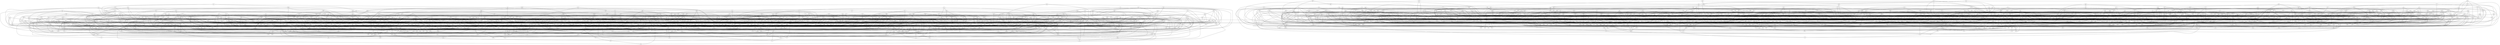 graph {
  hxf -- vkx
  nrc -- kvx, pzd, xgt
  jsp -- kqz, djz, fzb
  lmc -- rjz
  brp -- gbb, vgr, dlg
  shv -- dbz
  gkh -- cps
  fqd -- kkv, gvv, bcr
  xst -- kvj, mlf, mlr
  zzn -- nck, ttg
  tcv -- vdf, zrr
  gbb -- hbn, fzs, rch
  xrm -- fxr, mtm, nzf, czj
  ctt -- rbb, pqq
  bff -- bpt, bgc
  cpg -- nfx, rxv, khr
  bkd -- bqq, jmv, qnv
  pzn -- xgt, ndb
  xhx -- jhm, zkn, ldc
  knz -- qcf, cfk, cgk, rxv
  jgv -- sqx, jsg, ktf, tzb, zrr
  qlc -- bhc, xcx, rnz, jhm
  lxg -- xrz, bcv, krk
  phx -- kqv, bxr, xsg, hlq
  qbc -- trd, xlp, dpn, mzg
  nzf -- mlh
  mjs -- lnk, rmx, zkh, bbz
  tpd -- qmq, xgp, krk, zqk
  pdb -- njv, glt, vrv, cks, ncc
  zvs -- crk, dml, hmz, bsx
  xnz -- xtx
  qbx -- mxm, kqn, sft
  nhk -- gqx, gst, vtg, zhg
  bss -- rpd, pft, llq
  bsm -- qfd
  kkv -- fbr
  cgq -- zkk, tpl, fvh
  fxl -- qkp, zbl, xlv, jhp
  hkd -- zrr, jrb, gbq, bjn
  rvj -- pxc, nrc, fxr, xzd
  kpf -- kjk
  kgd -- dmz, ghn, pkz, jmr
  ldq -- ztz, ltn, hlp, tmv
  jln -- rfv, bgc
  gpr -- snq, fxv, jln
  hth -- lqj, tsg
  xdk -- rhr, prf, cxs, fkc
  bdn -- mns, lps, lnm, mnc, fnm
  xhk -- rqk, cfk, kkz, kkd, djz
  kmg -- bsm, frd, hnf, trt, mqg, vhj
  jpt -- ftj, nvz, mvh, lfv
  bdz -- fvh, flr, gqj, bmp
  ggp -- dzk, xhq
  sjp -- cks
  mnc -- tmp, ggp
  vfh -- fgh, gff
  mvz -- qdh
  frv -- hhr, tpl, mgj, jkt
  ktc -- dgc, jvs, jcx
  stf -- nlq, dxc, xtz
  xvg -- bmp, rcj
  frp -- mjg, dtj
  lcl -- cnl, bvr, gnb
  gsb -- tnl, zlq, hjr, hsx
  zpn -- ltn, xrn, mzj, rxj
  bls -- gvl, fhs
  rfk -- qbc, xqm, tnk
  rzg -- xpb, hsx, bck
  npk -- gcd, mtk
  xbx -- cjl, hjn, nxl, tcv, tnh, rqv
  bjp -- mrx, xrn, xnk
  bdk -- hjr, ftv
  glt -- rrc, rpl, xfl, hmg
  gms -- xdr
  hdl -- hnr, mnx, sss
  fjg -- php, rjk, svt
  mqg -- tps, kgm, gqj
  fjl -- cch, gct, ndk, scj, brv, rgg
  xrr -- vjv, zqk, vxp
  pzq -- tzv
  dml -- pdm, tjh, gcd
  ssx -- dhv, mrx, kdp
  bqd -- gph, xdb, qlp
  dvq -- frb, qmn, vdq, kkd, mvs
  qtk -- xdq
  vdf -- vhr
  pft -- bqk, gcj
  bjv -- jsp, dgr, fjt, jsj
  hmj -- xnm, nkf, gfg, pnf
  crd -- znq, kmn, hdv
  pgm -- tnq
  mgv -- xvn, vtb, spk, xqm, sqh
  cch -- tnh, zkn
  vkm -- gmr, mlg, xnr, tsf, qdj
  xpr -- lnb, qng, zcm, ncc
  jkt -- qsk
  bqk -- ktf, xll
  gxk -- hfg, csr, vmk
  mkp -- hsf, khr, khs, kcj
  gtk -- nlh, nvx, ktr, ddr
  llx -- sdh, bdh, zpk, hxr
  tsg -- vvt
  gkg -- sdn, mlg, qfn
  pnq -- jdk
  zcn -- jsv, gzk, fjg
  vpd -- gqj, hdp, cxp, tps
  dqx -- kqn, tdm
  bqq -- dhv
  ctk -- xpv, tcf, bsl
  mrt -- jln, pbl, gkl
  zbl -- fpg, cxk
  rkh -- fzb, fxc, tzv, jvv
  vvj -- qhl, lcj, zkh
  psk -- dtv
  ppv -- mvg, qhc, rds, vgk, nzf, pqm
  zxl -- gch, njl, rfm, jms
  djr -- lsl, ptb, mzs
  zxq -- mtm, tjf
  nsl -- msg, rpv
  lzk -- rdf, zsh, grl, zcv
  jrc -- dtp, fnm, rcx, fnz
  xjk -- vvj, xhq, krk
  lnk -- cvt, jcg, jmk, sqg, qmg
  xsz -- sqg, dpj
  gvs -- cks
  mvs -- bxr, kgm, zvg, pzf, xxb
  qmc -- hjr
  hbr -- prk, fvm
  xdb -- vtm, nmv
  nfx -- tzv, drm, fpg
  drk -- hhg, spn, jpm
  zjb -- khz, bjp
  vjs -- jzn, zlv
  skp -- lfz, jkx, tsr, dtz, nzc, dqq
  zbb -- dgz, bck
  jkm -- ncc, mpf, hlq
  qvh -- fgh, hbr
  lqs -- ktt, qtn, tkk, htb
  pnt -- jsv, qtb, prv
  hmk -- kzm, dzm, rfl
  hzm -- lsl, fnz, xkp, mmk
  mzx -- dvg, qmn, jzc, fvm, qsl
  psp -- kmb, cxd, zvx, nmf
  fxk -- pxk, kjd, bcf, grh, bcr
  jvr -- mtv, lfv, vbj
  jmt -- qcs, nxs, jpr, crg
  drt -- kcj, lfv
  gcl -- cnn, zzn, smz, pmc
  cxt -- nhf, hmd, rnm, vbn
  tlv -- kzg, dqn, cxp, nrl
  qjx -- qdh, qmm, jnx
  njm -- nrz, rkx
  mnl -- xvg, zpk, mlp
  rcx -- xtx, dzm, jsk
  nbh -- bhd, tvj
  nmh -- mzs
  vbk -- xfl, mvs
  mkm -- lxs, rnr, bjt, zsq, ftj
  nxl -- ttt, drs
  jbt -- qlt, hqb, hpx, qbx
  zcs -- xnf
  kdq -- rrx, kkd
  pzx -- bkp, vfh, fnf, lfb
  crx -- gpb, zsl, xsd
  kmn -- bdm, tbx, nrz
  tnm -- ljl, djz, nrv, xlt, qkp, xpt
  lxv -- pqq, tbp, ttj, bqd
  lbh -- csr
  rrt -- lfx, bsl, phj, hsq
  ptl -- rlj
  mbd -- gvs, msf, zrh, mbs
  cnz -- zjt, fcz, knn, bcr
  qxk -- mss, hpb
  tzb -- ptb, ttv
  gxx -- jkp
  vjr -- ftv
  ktt -- xdr, dzk
  mxq -- bls, pkz, qtk, rbz
  nfl -- kbf, phx, knq, cng, mqb
  lfv -- gdv
  bfp -- txm, zvx, zsz
  qzn -- nvx
  lvr -- vpn, nnm, qxk
  qhp -- rpl, nsj, ltn
  kkd -- kvx
  zhk -- frk, mtb, znj
  xcp -- szf, dpn, bzn, ccl
  zcb -- kmb, krl, mks
  jsf -- npk
  glf -- pbx
  stg -- lfx, pxj, dqs, djm
  tbq -- cxs, dgz
  shn -- gvl, tcf
  dqr -- zhb, bdm, tcr, ddr, bkj
  bsl -- hgg, hpt
  fbf -- rlj, lbx
  phl -- xqz, zpm, zxp, knt
  srx -- smb, pxk, fnm, ptl
  snq -- tsz
  fzx -- xsg, fvh
  rqq -- znq, xgf, tbs
  rff -- czj, mqg, dtz, ntj
  crz -- rfv, czg, zsq
  rxx -- bmf, jdk, crk, hfg
  zhh -- ztc
  tqk -- mmd, szn
  kfb -- hjm, bxl, xqz, mmc
  ntj -- xnk, hhc
  vzj -- ktp, srv
  qcv -- mzd, jsg
  kzf -- sjv, ctx, sgq, mgj
  xqz -- xdr, skh
  jrx -- zcp, sqx, vjc, drs
  bsb -- qmh, hhk, pxc
  mvp -- frk, mdm, gxx
  php -- ggq
  mpf -- qsk, pdr
  hpf -- cdj, qdb
  hdv -- spn
  nrr -- vvm
  njx -- tnh, txm, fsd, cjr
  mvg -- klg, mjg
  xvt -- xtz, xqm
  qlt -- gsz, kvd, zqv
  bxl -- sqh, zjh, kjh
  clp -- gcs, rjz
  kzg -- kht, nrh
  pfm -- ffx, sfc, zfj, hpr, hth
  lxs -- vcz, vbk, fzx, xpn
  xnr -- bck
  vkc -- lqj, szn, bfp
  rhr -- ggq
  dfq -- jpt, rxx, ztz, jmv
  vtm -- zrh
  szd -- ggp, dxc, vvm
  mnf -- xvd, frh, prv, hlg
  qdb -- rgn, mcr
  bxd -- hdl, ljh, dvt, vsx, jvl
  snb -- kxk
  lqf -- rqv, lvk, bkm, qxg
  hlb -- nrv, ttj, vvx
  ghn -- xll, trd
  vcs -- bkm, ffj
  jhr -- lth, gbv, hsc
  rkz -- pcm
  fbh -- dcj, hgz, bgc
  ljz -- fbf, bjh, pdk, htb
  jsj -- tnq, qvh, dlc
  phj -- gms, xqm
  fmt -- pkp, mqp
  ssj -- pbx, clc, vjs
  sbb -- zkp
  ldz -- clt, gzk, spz, gsc
  vgh -- nzl, zbl, ctx
  dkb -- smb, pql, hpt, jbs
  mmk -- rpj, rgk, lrh, gvf, rrt
  qsl -- tbx, gxk
  ncq -- rsv, qhc, mbr, qfv
  bgd -- mlp, vck, hsc
  xjh -- cnn, zcs, jxp, ndk, psk
  spt -- cvt, fhs, mmt, nhq, bgh
  pgs -- ctd, qbz, klg, txs
  hgp -- qhp, pzn, xlv
  kjs -- xjx, llb, jqd
  qdx -- rkz, dsg, hrs
  bth -- nsl, rrc, bhx, pzz, sph, ccj
  flr -- xgs, frp
  dcm -- pnq, tdq, bvr, dvs
  gzl -- qng, ccj, nrh, lfg
  xdq -- jgc, hxf
  txg -- vqh, xtm, lxs, dbz
  kps -- sbv, dhv, jdk, ppr, lxz
  vng -- mjg
  zsz -- kjd
  fsc -- mmt, bkm, jms, zjh
  rmp -- lhd
  bsj -- qzn, drn, lnt, tps
  fcz -- rql, ggq
  kzm -- mbn, rlj
  xhb -- qnn, bhz, xhm, shn
  tvx -- fcg, spz
  xfj -- dcg, xsz
  fcq -- fnz, dfp, ktl, qgg
  tpq -- zgg, rht, qjj
  nkf -- mdp, njs, ssz, xpk
  qrv -- pcm, lfz
  hrm -- dgr
  gsz -- jcf
  hcg -- rpd, qjn, dtp, pmm
  lpc -- mss
  kqz -- tmm, jmz
  fst -- bbn, fxh, bxx
  zdb -- tsx, flr, vng, vvx
  tbs -- nbz, rmn, rxs
  dgx -- vvj, xpb, jnj
  ccj -- blx
  qfr -- tsr, gdg, fxt
  lhh -- mlz, vmk, mlp, cvp
  qms -- dxc
  gmc -- lqz, xnc, pbl, fhp
  hbn -- kmb
  gmt -- bcf
  htq -- pmp, psb, hlq, vzj, ptm
  hrb -- pzr, ccj, zlb, fbk
  thd -- zlv, xgs, zgg
  qcg -- hdr, tqv, kpf
  hqb -- zkh, qdh, gmr
  xrn -- clc, hfg
  tfp -- ctx
  grm -- hjt, kzm, mss, knr
  bhx -- vjs, nzf, sbb
  xsb -- hqp, jgc, sqg
  brc -- jvl
  bxg -- xnm, ndk, jpq, dng
  ktr -- mrx, mtv
  ctj -- xsb, jqh, drf, vkm, nmh
  tjf -- cfl, rmp
  cxd -- scp, chj
  rnt -- zvv, crx, fsg
  vvs -- qgg, vjr, xst, knm
  hhg -- ljl
  rqk -- jsf
  kvj -- sqh
  hts -- njm, kjs, hsf
  kqn -- nxk
  xch -- brc, zkk
  xhv -- czg
  rrs -- tvj, zll
  mcp -- nrc, ljh, snb, hlq
  xhl -- xtm, kbf, jhl, shj
  skf -- frx, fjr, tgg, vqr
  jgr -- mcr, gst, kkb
  tff -- ncn, lfz, xfl
  dks -- vdf, xgd
  mgj -- rxx, rpn
  kfv -- tmv, ckx, tjf
  qnm -- hzc, trv, fkk, llm
  jjq -- gqx, dqs, nxs, gch
  zkp -- nrv
  xvn -- bqk, tmp, xnr
  qnz -- zsz
  jvf -- cph, hdp, mrk, pzq, jkm
  xxt -- php, szd, xgh
  vhp -- gms, ptb, pxr, hdr
  sxz -- xfd, xht, vvj, fcj
  lns -- jqh, vdf, knx
  bkp -- qvh, gmc
  gnb -- pzr
  zsv -- pzr, sbp, gdg, nsj
  xgl -- bdc, tvz, msg, svc
  zvv -- dcj, hvl
  pcx -- nmv, kmn
  qbk -- dsz, vxp, zbq, xvt
  znq -- lhd
  jhp -- zzd, tbp, drt
  ggs -- mxj, nsj, klt, xqv
  fbt -- hrm, qfv, gdv, xvg, zkp
  jzm -- qgg, kkb, qmg, snt, bfp
  bfb -- jmr, ldc, vns, mvz
  ggz -- jcf
  fzs -- zrb, zhk, zfb
  dqs -- hmd, rgg
  xpb -- xll
  btp -- mlr, svh, rhr
  sqz -- mks, bbz, zmj
  jpm -- sgq, zkp, dvt
  jkc -- zbk, shn, mbn
  dvg -- mlp, nrz, cnd, gmt
  lfg -- pdz
  qkp -- tqj, rxj, grl
  fkc -- qxg, zqv
  dqn -- nxp, pkp, vqz, vzj
  bpq -- gms
  jjv -- kgm, snq, tsz, cvp, xch
  dsz -- bls, pqt, qmc
  zhc -- dvg, rbb, xch
  cck -- mdm, hpt
  mgm -- dqx, fhs, jmk
  ccc -- mzs, fcb
  ggc -- jhl, snb, gqc, klj
  ptb -- kvf
  qtb -- zxp, dpj
  qfv -- gnb
  cvt -- dgj, rnm, brv, tnl
  pkk -- mlr
  zkj -- kvf, fnz
  hlv -- scj, pnf, xhb, xdk
  lcc -- skv, lft
  vgk -- xxb
  hnf -- pxs, vck, hnr
  fzg -- gct, xht, dqs, jxp
  bxs -- scp, kzh, qmm, dpn
  fsd -- xnf, sjh, dbp
  jpz -- cjr, xxt, pxj, zkj, nkk
  jlx -- kcn, tsc, qms
  lfb -- kht, bdm, dvg
  mzj -- frx, xnk
  dhf -- mkn, hmk, xkk, jnj
  nlh -- lxq, zsq
  mmc -- bgh, qtn, qpk
  gpn -- zjt, xpv, rch, qmg, lsx
  nxp -- nrv, xrq, tfp
  dtd -- tcj, cnd, rds, khr
  rsv -- rxx, gvs, jzz
  ktk -- mrq, tcd, rkm
  cxp -- mqj, xtm
  nsv -- xfd, xnf
  pzf -- jkt
  ngt -- bpq, sfc, rjz
  dfp -- jmk, hpf
  ngx -- dgj, znj, djm
  vzd -- xnz
  qcf -- mqp
  hfn -- gcs, szn
  mks -- rnz, vzd
  dcv -- mdj, vtb, bhd, spc
  czj -- sjp, vhj
  klx -- qrt, fxr
  hxr -- khs
  ndb -- dsg
  gdb -- mkz, kdq, dgc, xsd
  hhv -- qdh
  kbq -- vmk, fcr
  ghk -- knm, htb, qhl
  sjc -- ppx, zkn
  gsc -- ftv, kvs
  nnx -- xdq, dzk, xvd
  krx -- gft, ctt, bdh, zcm, bch
  xxk -- bdz, kkz, jcx
  hzz -- cdp
  ztc -- cng
  zlf -- zxp, vvt
  xvc -- fvm, qfv, mzj, lxq
  rrx -- tqj, cng, hvl
  ljs -- zsx, vvm, dmf, tqk
  zfp -- jmz, fxv, bdz, fjt
  mkz -- tcs, qnv, gdg
  htz -- hpr, ggq, jpr, ngt
  bxq -- ncc, tbx, nzl
  pdg -- jst
  xnm -- nrr
  gff -- bvr, pgm, dvs
  rxs -- zpr, hhk, pqq
  svt -- djr, nxs, qmc, vvt
  fkk -- gvl, trd
  qsb -- jcx, zcv, svl
  hmz -- qjj
  prk -- snq
  ckg -- vdq, qjj, hgz, ljl
  zkn -- hxf
  cgk -- pzf, svl, bxx
  zht -- qms
  cmt -- qtk, pft, vns
  ftm -- xqv, nbz, cvk, xtm
  bsx -- flt, nsj, zmv
  kvp -- bxx, rht
  zqx -- dfm, gcj, nmf, lvk, zjt
  gbq -- zrx
  cjl -- nck, zqv, ctk
  gcs -- kvm
  tpb -- kdj, ttg, qgz, hvg
  hqp -- zkr, kkb, qxk
  jxn -- bqh
  pbh -- jsg, bjn, srl
  zcm -- xgf
  lbx -- hgg, vjp
  klh -- cxk
  jgz -- fhp, rnt, fdq, mzj
  kcg -- pnq, lxq
  xht -- bdk
  trt -- mqg, ljv
  dtz -- lfg
  qbv -- jbs, gkh, tnk, rgg
  zhg -- bck, vtg, rbl
  bmx -- jsv, kjd
  vrv -- fvm
  ljr -- jpq, rck, pdg, nhv
  prv -- ssp, nmh
  fht -- kht, gpr, ljl
  jhj -- shl, ktt, dzm
  rtq -- vdr, gcj, sqh
  mmt -- tqf, ttt, gbb
  tnc -- nsv, scp, spz
  bqg -- bpt
  fnf -- hhr, zpk, zpr
  rjx -- sjh
  dmb -- rqv
  xkk -- mss, gsz
  tsc -- vhg
  llh -- dzk, pqt
  ffx -- gqx, zqv, dgx
  vrl -- lnl, mlh, znd, pzq
  kzh -- zfb, njl
  rfb -- zvb, szf, ngx, zcs, nbh
  rcj -- prk
  fjt -- gph, hgb
  vpt -- gkg, smb, xgm, btp, mxk
  grk -- xkk, zfj, cdp, xgd, nmf, zqd
  jzg -- ghn, mdj, qhl, nhq
  drn -- nvz, tcr
  lmb -- xjx, crk, vtp, qcm
  zfv -- kjh, vdr, jhm, hcg, hpb
  bdh -- zlv, tbr
  vhg -- lbl
  fgs -- zjh, cck, rql, rdl
  hch -- npk
  jvv -- bvr, shh, bbn
  svc -- zjb, rkz, bfq, kbq
  rfp -- pzd, rxb, ztc, lfv
  hct -- bcr, vxp, mxk, xdq
  hgn -- qcf, dgr, lft
  dbp -- vlr, jxn, mzs
  tbr -- xjx, bqg
  kvd -- lbx, prf
  jcx -- kql
  mbv -- kjd, cdj
  mxm -- tnc
  bkj -- qbz, pdr, ssx
  dkf -- kjh, fcb, vpn
  sss -- cmh, tsr, rpv, xpt
  zdg -- mbn
  xgh -- xhm, rzh
  gcv -- tnq, tsx, cnl, vlh, mnl, ftj
  kqg -- csr, xsg, xgz, qsl, tfq
  pdz -- pzd
  spj -- bkp, vnt, kmz, hgb, dmn
  njs -- hbn
  xzh -- dkd, mps, nxk, gvj
  xjq -- bjt, lfz, qfr, bff
  zgg -- xsq
  gvl -- vns
  tgk -- zzn, nlq, kjk, ggz
  dzj -- kvp, mbs, hmz
  hff -- ndq, dmz, pbh, htb, fbd
  sdh -- nvz, djz, rmk
  scx -- fst, gft, zcv, lxz
  bgb -- hzx, gvf, dfm, nhf
  sgn -- mvz, fbr
  kzr -- hnr, rvf, ndb
  gql -- nxl, xxt, gsc
  fml -- nzl, nlh, rvf, lnt, mgj
  vnc -- jms, nxs, bfp, qbv
  bjh -- zmj, pbv, jhj, nrg
  cnl -- bxq, tmn
  gph -- zzd, hhc
  zsx -- tpx
  vks -- pkz, zqd, bbz
  jrr -- lrr, fbr, lfx, xtx
  qfn -- xvk, zmj, rjx
  pmg -- khs
  pxr -- lsl
  vnt -- fjr, nsl
  nxs -- zcs
  jsq -- zlb, pnq, vqh
  xqn -- mcg, kbq
  frh -- sjh
  bhz -- qmm, hpx, bhc
  zts -- mtm, sng, tzv
  hdj -- slz, glf
  lnt -- sjp, kdp
  nlq -- sjc, mlf
  jvs -- frp, srv
  rdt -- prv, fcb, ggp, kkb
  txm -- lrh
  mvf -- gjc, qfr, vng, frb
  vgs -- hsq, qdh
  fgh -- zmv, rpn
  cnj -- drs, lkn, smz, gcs
  qzt -- xsq, bpt, lbh, rvj
  hdr -- djm, brt, dpj
  txs -- scx, bff, nxp
  frk -- tpk
  jmz -- dgc, fxh, vqz
  jht -- spk, rnz, cps
  pkp -- bgc, brc
  dmz -- dtv
  blt -- dmf, vkx, hth, gvj
  kbv -- csr, fhp, sgq, nnb
  rtv -- jcf, nnx, sgn, pvk, zfz
  jmk -- pqt
  nhf -- qtn
  htb -- ktl, dgz, kpf, nph
  qcp -- hsf, cgt, tzf, tfv
  bch -- vtm, jrl, dzj
  lrl -- bkm, bmn, zlq, vkc
  qbq -- mbs, jmz, vhj, lfv
  qmh -- pts
  nnb -- shh
  gxt -- pmp, zpr
  sdn -- sfc
  jhl -- djz
  kjk -- ssp
  lhn -- vgk, zkk, tmn, pgf
  zqk -- qhl, trd
  nph -- rgk, ssp
  zrc -- nhq, xcp
  zmq -- kjg, gms, vjh, jsg
  lnc -- gql, qcg, lqj, htb, pdg
  xxb -- pts, frb
  qdj -- xtx, psk
  sng -- rmp
  pvk -- bck, gch, llq
  zvg -- tmv, hph
  pnx -- kfv, xnk, bcf
  rnm -- dlg
  dpn -- xll
  cjq -- vlr, hmd
  tcd -- mlp, mtm
  fvn -- qcs, srl, drp
  vvq -- tdm
  rnz -- bpq
  kzn -- lbh, kjs
  shf -- kcn, sjh, jmr, qtk
  rfl -- vjr, zkn
  kjg -- hmf, bjn, qgz
  czg -- vvx
  sph -- nrh, nrc, shv
  lqz -- kqz, xrq, qzt, fzx
  vcb -- lnl, kmn
  dmk -- bgd, mrt, lcc, xsd
  gkn -- cxk, llb, pdm
  jpd -- lbx, mdm, zdg
  dmn -- ctd, hrs
  gdm -- ffx, tsc
  rzq -- trt, xpn, zrp, lbh
  jnj -- mdm, kjk
  bbd -- jgr, lvr, crj, xpv, brp
  msf -- lth, zrp, xcl
  qgx -- gkh, xhx, dtv, clt, vcs
  nvx -- lbh, njm
  zdd -- jrb, pqt, gxx, bgh
  cph -- mvj, rkm, tdq
  hzx -- ssp
  rkn -- hff, xnh, vlv, tnh, qzh
  zlq -- ggp, rzg
  mzt -- fst, zcv, qnv, drt
  cdp -- vhg, dmb
  llg -- gzk, vjh, ghk, nhq
  jqf -- jxn, vdr, vvq, tnl, pkk
  dcg -- tcq, hzx
  bpz -- qfd, vcz, tfv, xqn, bxm
  zng -- fcr, cvk, qcm
  rnr -- jmv, tbx
  lsx -- tcf, vkx
  knr -- frk, hpb, pmh
  crg -- rcr
  gvt -- mvg, fjr, lfb, dqc
  cpf -- jhp, ntj, vcb
  gzd -- drn, tsz, mqb, kqd
  hmg -- vsx, mzj, rmk
  vjk -- pts, hsc, qkp, shv, frd
  hcb -- mmd, ktt, stf, zdg
  skh -- bpq, zkr, gms
  zcp -- htn, llk, btp
  fvj -- rfk, dcg, blb, klc, tng, xhn
  fxg -- zcs, dft, dng
  tjq -- kvx, llb, xpt
  sfn -- fxh, dtj, thd, fsg
  tqf -- jkp, nmh
  rph -- vgk, klj, xgt, sbv
  vqh -- brs
  fsg -- hhk, pgm
  tjh -- spn, bxm
  vbn -- jms, hgg, drf
  kmr -- rgk, sqz, dlg, nbh
  nmv -- fxt
  mxj -- grr
  ldt -- vhg, hsx, mvp
  gfg -- dks, nkk, npq
  zsh -- hph, sbv
  djb -- fcg, zcb
  npq -- xpb, kgs, hqb
  qxv -- tpq, xsq, mlz, grl
  svh -- vvm
  fbk -- jzn, jqd, ndb
  spc -- dtv, dtp, gxx
  hpz -- fxr, lth
  zgs -- bxr, slz, flt, mvh
  zrb -- zrx, jsv
  hhr -- pms
  hjt -- njs, scp, lns
  bgh -- jqh
  tzf -- cnd, fzb, xxc
  hpt -- mbn
  blb -- mnc, jnj, pkk
  lcj -- xrz, kjh
  fcj -- zbq, gbq, ggp
  xrz -- hct, xpb
  ndc -- hmk, rmx, btp, vgr, shl
  xvk -- xqm, grh, qcv, kvm
  tnh -- sfm
  vqp -- tkj, tjh, kbf, kmx
  rjc -- rkz, jxl, rds, hxr
  sbv -- lhd, kvx
  zjt -- hsq
  gvv -- rnz
  ktl -- hqf, crj
  xcb -- gff, lbc, qng, hpz, fpg
  gft -- xxc, pxc
  rvg -- mmd, ftv, pqt, bnh, cdj
  rdl -- knx, dsz
  klt -- ddb, kzr, lfb
  tcr -- pcm, tfq
  qzh -- mxm, kmh, fvn
  htn -- jrb, ffj
  pxk -- bhd
  qcm -- zpr
  xzd -- rcj, xqv, pzd
  kmx -- grr, mnx, lll
  xtz -- fcb
  brs -- cfl, fxr, kht
  rvl -- llh, vdr, tsf, xnr, qmq, jtg, ccl, pql
  tbg -- tfv, qcm, gpr, ctt
  sgm -- rxn, szf, rjh, hzz, zll
  fnz -- qdj
  vtp -- dqq, zpk, vrv
  tvg -- ntb, qsk, zjb, gjc, vnt
  vtg -- bdx, sml
  cxs -- vvm
  gjp -- rrc
  jnc -- htn, vjp, bck, kqn
  tpl -- ddb
  jcg -- mmd, bck
  tcq -- fkk, rlj, qqr
  pxj -- xfd, vks, rnm
  spk -- tcf, dpj
  hmd -- vgs, nxk, kcn, bvv
  hdp -- bbn
  trn -- bcf, gxt, klh, cpg
  ssd -- pdm, mrx, qdx, zpv
  rxv -- zhb, njv, jxl, tfq
  qlz -- bdm, kqd, vtm, rkx, nnb
  mlz -- dlc, jmv
  vlr -- xtz, fkc
  knm -- hpf, gvj, xgd
  tvj -- ghn, kqn
  pqp -- rrc, qfd, bsb, gqj
  kkl -- dkd, cxd, ktf, cch
  kqv -- hdv, zxq
  ttj -- fpg, qrv, vtm, dmn
  kgs -- lfx, bvv
  rxb -- lcc, qdx
  dnj -- sft, djb, vdr, bqh, qmc
  klj -- nzl
  rbz -- tnk, pmm
  qkg -- fbr, lrr, krl, vvt
  mcr -- zxp
  dng -- jqh
  pxc -- pnq
  ncc -- khr
  rxj -- xgs
  qmm -- psk, zbb, lmc
  vtb -- cdj, jhm
  cxv -- tdq, dtz, fcn, jsf
  xpn -- cnl, vng
  srv -- zlv
  kmh -- rjz
  dlg -- sml
  gpb -- tsz, zgg, lhd
  kvm -- xdr
  pql -- brv, xcp
  vcz -- tcd, bcf
  drp -- dzm
  xvd -- rql, chj
  ppr -- qlp
  mqp -- drm
  zdf -- xcl, vqz, frb, txs
  xgm -- qtb
  spq -- xpk, rdt, bck, mtb
  bfq -- zgs, gjc, qcm
  ljv -- dtj
  zhb -- sjp, hhg
  hzf -- vtp, mxj, ktk, lth
  mlh -- sgq
  tkk -- vpn, vvm
  jzc -- dqq, tmm
  hgz -- zpk
  spn -- pqq
  fxh -- hrm
  tvf -- pgm, dlc
  hlg -- cnj, smb, xzm, kjk
  kvs -- mbv, zbk
  cjr -- sjc, ppx, lsl
  jkx -- hhr, rdf
  ncn -- gqc, jhl
  sbp -- pzq, ktp, cvk
  jrl -- rpv, hph, kqd
  cmg -- bkm, rqv, pnl, rbz, prf
  dgc -- gdv
  jxl -- pnq
  rbl -- xnh, xvt, xhm
  tbp -- fvh, cfl, njv
  npc -- vjv, ppx, vvj, crj
  zfb -- tdm
  nbz -- drm, gcd
  qgz -- xxt, kzh, jrb
  pdm -- pdr
  pbv -- vgs, gqx, cct, xfj
  gst -- lnm
  pzr -- spm
  thq -- kvs, bxl, pmh, lvk
  mbr -- xlv
  brt -- pnf, dfm
  fbs -- tjh, clc, ssj, mqj
  nkk -- bpq, cjq, knx
  hph -- mbs
  qmr -- kmm, phj, nhq
  khs -- hph, ckx
  xnf -- rlj
  png -- blt, hgg, gvv, jxn
  fpq -- hdv, jdk, jvs, tsz
  ffj -- kgs
  fxx -- bdx, xhn, vjh, pxr, kkv
  kvf -- nxk
  xrg -- gqc, xdb, lhd, lfg, hxr
  gvj -- jcg
  hzc -- prf, rpd
  qmk -- zvb, xht, vjp, sgm
  cnn -- clp, bmx
  mtk -- tzv, jzn, hhc
  rgg -- dzm
  ztx -- vvq, pmm, zfj, bcv
  ncg -- bdc, snq, hmz
  xpk -- nmf
  jxp -- kkv, pdg
  sns -- lpc, ndq, rjh, cjq
  sfc -- kmb
  ghh -- hhg, jzh, crz
  qqx -- qcv, gvj, vcp, qms
  ttt -- srl, bcr
  grr -- brs
  rfv -- dcj
  thc -- xgz, kcj, vdq, ncg
  lkn -- lcj, xnm, llq
  ptg -- chj, zmj
  gvf -- fcz, dmb
  zrq -- sjh, kdg, kzh, pmc, lnm
  mmd -- bhc
  dlq -- rqk, zrp, gkl, hbr, mqb
  fxt -- pnq
  pbl -- vtp
  ksb -- njl, mgm, jht, lxg, vcs
  gdg -- jhr
  bmn -- zsx, hpx, zlf
  rqm -- nnb, tfv, lbh, shv
  zfz -- nxl, pkk
  mll -- prk, fsg, kdq, lhd
  ndk -- zgp
  nrv -- kdp
  nvz -- kdp, vbj
  tcs -- qrt, jzn
  jzz -- ljv, lfz, khs
  dbz -- zrh
  grj -- xgm, vxp, qtk
  znj -- rpd, tqf, hct
  fgk -- mbr, glf, klq, vcb
  qgg -- xrr, gkh
  sfm -- jms, sqg
  fhs -- rfm
  llm -- cps, jxn
  qdq -- vhr, tpk, qnm, tvx, ldt, thj
  vrs -- tbq, ggb, chj, rrt, rdl
  klq -- jvl, vmk, tps
  snt -- qxk, fcg, sgn
  tng -- rdt, xrr, rql
  nzr -- xxk, xgz, ptm, mbd, jvl, hpz
  zhq -- xgp, vzd, gsz, nrr
  hlp -- xjx
  xlp -- jgc, vhr, mzd
  rbb -- qrv, sng
  mlf -- ccc, ldc
  cvp -- rkx, cxk, jzc
  lgt -- bmp, flr, kqv, smc, tmn
  mbz -- rht, vsx, qbz
  vxp -- nrr
  nck -- kvm, tcv
  shl -- sdn, lsl
  qfg -- jsq, gdv, xrq
  tvz -- pdr
  vqr -- mvj, xqv
  xcl -- pts
  mjf -- mvj, ghh, hdp, hgn, zcm, pcx
  zpv -- slz
  knn -- svh
  jxh -- rmn, dvj, zsv, vgh, qlp
  jpr -- kvj, fcz, xvt, plz
  xnh -- dzk
  mtb -- bdx, llq
  hpr -- tvx, ptg
  xbs -- crj, ptg, hzx, rgk
  mlv -- znq, hfg, lxq, zhh
  qqr -- xnf, mlr, ggq
  xnc -- ktp
  rmx -- jmn, mns
  ntz -- phj, kjg, lmc, sgm
  gjm -- tpk, pml, bzn, hzc, mps, jrb
  mdp -- tdm, hpf
  jqn -- kps, ckx, mlp, rdf
  qmq -- qtb, llh, dtv
  jpq -- hsq, qpk
  nsj -- mqb, jcx
  ddb -- kdp, sbv
  drf -- zkr, dxc
  rbv -- rgn, kvd, xgh, fcj, qnz
  ntl -- gkt, vdq, gnb, ljv
  hsf -- hnr, kgm
  knx -- vks, pdk
  zgx -- xhn, ktf, svh, cps
  lvd -- xzm, dkb, dmb, drs, clt
  rck -- zcs, bhd, brv
  zpm -- rdt, ptl, hhv
  mcg -- rfv, fxv, xhv
  frd -- xqv
  zrp -- rkm
  pdk -- fcb, vjp, trd
  hvg -- fbf, nsv
  kdg -- svt, vtb, nnm
  mdj -- tsc, nmh
  pjd -- drp, qcs, jcf, gjx
  mqj -- qjr
  zmm -- qsb, ftj, rbb, mbr
  lrr -- jgc
  nhm -- gxt, pgs, kcg, bbn, nkq
  shh -- qmn
  ptm -- jkt, tjq
  gbc -- lkd, gdv, zrh, bkd
  hls -- rxb, sjv, vtp, zzd
  pqm -- kvp, rkz
  kfd -- frx, bmf, rgf, xjx
  crs -- psb, gjp, dvq, hvl, pxs, pms, hch
  rch -- tmp, lxg
  lrh -- gmr, rql
  zrh -- crk
  jpx -- tjq, xpt, mvh, vvx
  mkn -- qms, mns, knx, gct
  zgc -- vvt, bqh, rpk, qmg, llq
  qjr -- vbj, skv
  fjv -- rxb, ppr, msg, sfn, kcg
  tkf -- xpt, cgt
  rvf -- tvz, hrm
  znd -- zvg, jpt, klj
  nrz -- dbz
  ttg -- sqg, bbz
  ggb -- tkk, brt, tqk, gsc, bzn
  jsk -- pxr, lmc, knn
  rjh -- kmr, hfn, xhm
  sls -- zqd, gdm, hzz, zsx
  ljh -- fzb
  dkd -- hpb, fcb
  fbd -- mzd, fqd, krk
  hmb -- mvh, mlz, pbx, ndb, mjg
  thj -- dng, rfm, xgm, ggz
  vdh -- rnr, xhv
  zkg -- jbs, kmh, vhr, rjx, tzb
  pgf -- gjc, sbb, jvs
  zvb -- tmp
  tct -- qzn, dzj, bxr, vzj
  xnl -- rqq, drm, cks, mvj, qmh
  gzk -- dfp, tsg, kmh
  rct -- cpf, nfx, hgp, qcf, bvr
  zxc -- qjx, vcs, djb, bhc
  xgp -- xpv
  psb -- lfv, jvr
  bcv -- bhd
  rjk -- kkb, jst, krl
  rcb -- hsc, fht, ftj, tpl, pmg
  ztz -- tkf, ktr
  xgf -- mqp, ktp
  kcp -- xhq, zfb, bhc
  xcx -- xkk, qnn, vgr
  fnm -- krk, xgm
  pmp -- czg, qnv
  cmh -- bpt
  hkn -- vfh, kql, sgq, pxc
  rgn -- rbz, rfl, kmb, drf
  flt -- skv, lxz
  hkj -- fxv, qjr, vqh, hgt, kkz
  hlq -- rpv, xsq
  lps -- ggp, knn, jbs
  scj -- qxg
  dgz -- vlv
  hrd -- mxk, hjr, hhv, klc
  sjv -- hch, vhj
  pbg -- pzf, ktc, klt, rmk, fxt, klh, kzg
  ptd -- dkf, cck, shf, qmr
  hmf -- zqd, jht, dmf
  dhv -- dcj
  jkp -- ldc, kcn
  mzg -- ptl
  blx -- jkx, ljh, xsq
  hqf -- bdk
  mrq -- gqc, vng, zvv
  csn -- pbl, bqq, jvs, knz
  shj -- fbr, dng, bvv
  hjm -- kmm, pxk, ktt
  bnh -- bss, kvf, hzd
  tqv -- vjr, shn, zbb
  fcr -- mbs, cng, dvs
  xfl -- hlp
  lgl -- ncn, jcx, kkd
  xjb -- krk, vlv
  vlh -- vbj, dbz
  mnx -- xtm, vck
  qsp -- frv, qmh, cgq, mxj, zpr
  rxn -- jlx, nph, xfd, zrc
  kxf -- bjv, mkx, njv, ftm
  zrx -- kvm, mzg
  hdk -- hzd, ccl, rrs, cps
  hvl -- hgb
  hpx -- gmr
  xkp -- rgg, kcp, jkp
  cct -- zbb, dfm
  rlv -- hsx, rrs, grh, ggz, lbl
  tcj -- pcx, kql, zxq
  tdq -- pnq
  zjh -- fcz, lnm, mdm
  gcd -- gjp
  qlp -- hsc
  vcp -- xjb, zsx, nhv, vjh
  djm -- hhv
  zgp -- php, zvx
  tgg -- blx, hts, znq
  fdv -- zng, msg, bsb, bfq, dtj
  hzv -- tsr, dsg, mbz, xxc
  jqd -- cks
  vxd -- pdz, hkt, ctd, bqg, qfg
  zrr -- kvf
  mxk -- qxg
  bkz -- bxm, rxj, rds, qng
  msg -- njm, bsm
  ccs -- xsg, zpv, jzh, pqp, hgz
  dmf -- rpk, zbq
  cgt -- zgp, tmm, dvs
  dqc -- xgs, qzt, gkn
  gkl -- srv
  zll -- zbk
  gbv -- qzn, hhr, xxc
  rpk -- xjb, vzd
  sml -- xhn, zbk
  zjz -- nzj, vsx, tfp, pmg
  psh -- zlf, cmt, pdg, qmc
  pmh -- jpq, cct
  kxk -- spn, xnk
  rkm -- klx, jqd
  gks -- vdh, glf, xnc, pms, lgl
  qpd -- ccl, xgd, cdp, fcg
  vgr -- mns
  clt -- tsg
  nkq -- jsf, bqq, ztc, rgf
  bdc -- kcj, pcm
  hhp -- jmn, gbq, qnz, kxs
  lft -- brc, frx
  pmd -- szf, drp, pmm, cdp
  clc -- pzr, gjp
  vlc -- pdr, xcl, tbg, hlb
  vmh -- zht, zvb, dmz, shj
  krk -- qdb
  hgt -- dvt, pdz, xsq
  tqj -- rnr, fvm
  gpg -- rzh, dqx, jmn, hcb
  ncp -- fmt, tsx, ctx, mqj, hfg
  tsx -- xlv
  tpx -- mxk
  grl -- vjs
  kmm -- ppx, mdp
  kbf -- pms
  jst -- mzg, zkr
  zqv -- ktt
  mzs -- lvk
  zsl -- lll, zhh, pxc
  bgf -- rmp, zrh
  hzd -- xzm, tdm
  zjn -- shl, qmc, zdg, rtq
  qjn -- frh, grj, knt, cch
  rgf -- dgr, pqq
  qpk -- ccc, tcf
  tmm -- zmv, qsk
  kjh -- dgj
  sbf -- lqf, gdm, txm, mlg, xsz
  fxc -- drk, tbr, jcx, tvz
  sxq -- ztz, ztc, hhr, nzj, xqn
  gjx -- pbh, jbs, hxf, hdr
  llb -- dlc
  nhv -- hjr, tbq, kcn, hqf
  rzh -- bzn, lpc
  zhs -- hvg, qcs, tnl, zkj, llk, xvd
  pmc -- mbv, zht, tvx
  rfj -- pnt, scj, pxr, tpx
  kqd -- jkx, zpv, kql
  jtg -- qbv, hbn, sdn
  nzc -- gvs, cmh, pnx, qjj
  jnx -- hpx, tsc, frh, gvv, njl
  cvk -- xlv
  pzz -- shh, hhg, tnq
  nnm -- ftv, sfm, jlr
  xgz -- vsx
  zcq -- bdn, qtn, bcr, plz
  lbc -- xxc, zsh, sbb, lth
  vmk -- vqz, qsk
  tkj -- kxk, mrx, xrq
  nzj -- qjr, vrv, kdp
  kdj -- cps, tpk, lrr
  sft -- dft, djm, zll
  xlt -- lxz
  gfr -- rpn, bxx, vqh, zrp
  fdq -- drn, tvz, jkt
  lkd -- kzn, zlv
  gch -- hqf
  mns -- rql
  qnn -- tsf, lsx
  rds -- pmg, qhc, xlt
  hjn -- chj, llm, kpf
  rkx -- qrt
  zkk -- hnr
  xgc -- jmn, sgn, jmr, mxm, xfj
  vlv -- llq, zjt
  zsq -- czg
  hkt -- hgb, ltn, tbr
  klg -- cnd, spn, snq
  fcn -- hdj, xlt
  rmn -- cfl, vck
  jlr -- rjx, vkx, vns
  spd -- tpx, bvv, klc, vlr, brp
  fqb -- mzg, xgp, zrb
  plq -- hch, lcl, vqh, klx
  jzh -- mlh, sng
  vjc -- xnz, gms, trd, llk
  bmf -- tjf
  khz -- ftj, jvv
  trv -- lpc, zrc, lbl
  gbr -- ltn, lkd, xsd, bqg
  rht -- kcj, zlb
  lnl -- xhv, qfd, spm
  zqc -- zlb, klh, qbz, hhc, zhc, fjr, rmk
  lgj -- zcn, dks, ctk, qbc, mvz
  dgj -- dxc
  ssz -- rhr, szn, qtn
  bkm -- mcr
  rpj -- ttv, bmx, xcp
  zkh -- clp, hsx
  kgl -- gmt, crd, vqr, vmk
  cjj -- rpn, mnx, xxc
  mkx -- vdh, mpf, zts
  hrs -- tmn
  pkz -- zbq
  ddr -- tkf, spm, gjc
  krl -- tnk
  hpm -- gch, jpd, ffj, zfz
  zfj -- mzd
  hhh -- bxm, qmn, pqm, ppr, spm
  nrh -- dcj
  zvx -- bjn
  mtv -- ctd, kzn, xnc
  pxs -- hhk, fbh
  hxd -- frp, slz, tcs, lll
  drd -- vvq, ffj, hqf, kvj
  dtp -- hsq, pkz
  dzh -- crg, nhf, hfn, qnz
  rpl -- bsm, gjc
  mlg -- xhq
  prf -- llk
  kmz -- ckx, xgt, zlv
  ttv -- tsf, xnz, lbl, gct
  kxs -- xpb, srl, mzs
  bst -- fcn, rqm, zpk, ljv
  bgr -- tvf, dsg, fmt, snb, zzd, tfp
  ndq -- bkm, bfp
  knt -- pft, nrr
  qtn -- zsz
  xxx -- pzn, bgf, dvs, lll
  kkz -- tmv, bmp
  pnl -- jsg, fhs, ptg
  dvj -- tct, nmv, tff
  dft -- spz, lqj, zmj
  smc -- rcj, grr, mbr
  plz -- pkk, qtb
  tkh -- dzm, llq, vjv, xjk
  nrg -- ptb, ptl, bls
  xtq -- kfv, vlh, jpx, khz, qhp
  qnv -- qrt, klj
  bjt -- qzt, zmv, jrl
  ntb -- pbx, qhc, pcx, tfq, hch
  gkt -- gkl, skv, pbx
  mps -- zqd, llq
  svl -- tvf, gqc
  lhp -- crg, jkc, rfm, vjv
  cfk -- dgc, bmf
  fpx -- bcv, xpk, klc, xsb
  xzm -- zrb
  knq -- cfk, rqk, fhp
  llk -- zkr
  rcr -- qbc, dzk, pnf
  hhm -- cxs, lqj, fqd, fxg
  mrk -- qmh, cjj, hlb
  pml -- fqb, pjd, hzz
  smz -- xdq, vpn
  nfz -- gst, grh, xnh, njs
  nrl -- gmt, jhp, hlp
  zsf -- hdj, vbk, frd, zhh
  tps -- rdf
  dqq -- frp
  bdx -- gcj
  bvr -- cmh, dvt
  sqx -- bqh, zht, cps
  lnb -- bgf, hrs, lfv, jxl
}
